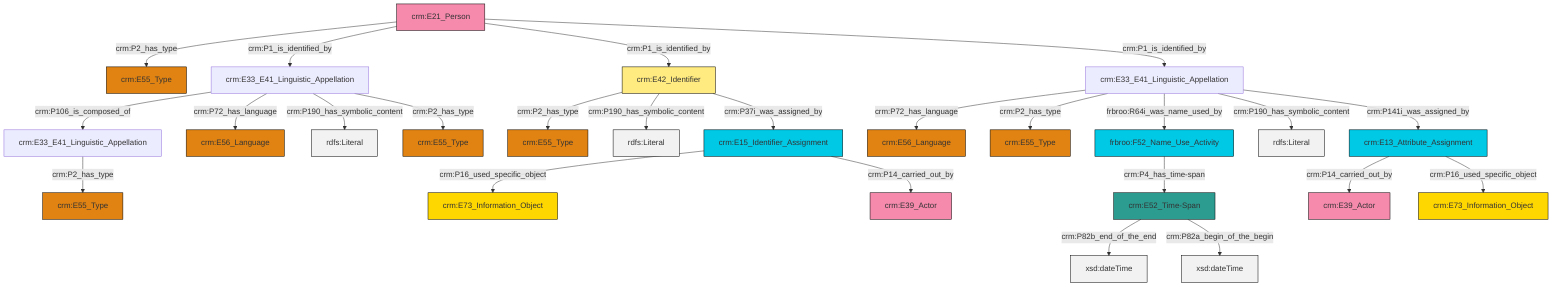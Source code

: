 graph TD
classDef Literal fill:#f2f2f2,stroke:#000000;
classDef CRM_Entity fill:#FFFFFF,stroke:#000000;
classDef Temporal_Entity fill:#00C9E6, stroke:#000000;
classDef Type fill:#E18312, stroke:#000000;
classDef Time-Span fill:#2C9C91, stroke:#000000;
classDef Appellation fill:#FFEB7F, stroke:#000000;
classDef Place fill:#008836, stroke:#000000;
classDef Persistent_Item fill:#B266B2, stroke:#000000;
classDef Conceptual_Object fill:#FFD700, stroke:#000000;
classDef Physical_Thing fill:#D2B48C, stroke:#000000;
classDef Actor fill:#f58aad, stroke:#000000;
classDef PC_Classes fill:#4ce600, stroke:#000000;
classDef Multi fill:#cccccc,stroke:#000000;

0["crm:E15_Identifier_Assignment"]:::Temporal_Entity -->|crm:P16_used_specific_object| 1["crm:E73_Information_Object"]:::Conceptual_Object
2["crm:E21_Person"]:::Actor -->|crm:P2_has_type| 3["crm:E55_Type"]:::Type
4["crm:E52_Time-Span"]:::Time-Span -->|crm:P82b_end_of_the_end| 5[xsd:dateTime]:::Literal
7["crm:E33_E41_Linguistic_Appellation"]:::Default -->|crm:P106_is_composed_of| 8["crm:E33_E41_Linguistic_Appellation"]:::Default
7["crm:E33_E41_Linguistic_Appellation"]:::Default -->|crm:P72_has_language| 12["crm:E56_Language"]:::Type
2["crm:E21_Person"]:::Actor -->|crm:P1_is_identified_by| 7["crm:E33_E41_Linguistic_Appellation"]:::Default
15["crm:E33_E41_Linguistic_Appellation"]:::Default -->|crm:P72_has_language| 9["crm:E56_Language"]:::Type
7["crm:E33_E41_Linguistic_Appellation"]:::Default -->|crm:P190_has_symbolic_content| 19[rdfs:Literal]:::Literal
0["crm:E15_Identifier_Assignment"]:::Temporal_Entity -->|crm:P14_carried_out_by| 20["crm:E39_Actor"]:::Actor
21["crm:E13_Attribute_Assignment"]:::Temporal_Entity -->|crm:P14_carried_out_by| 22["crm:E39_Actor"]:::Actor
15["crm:E33_E41_Linguistic_Appellation"]:::Default -->|crm:P2_has_type| 23["crm:E55_Type"]:::Type
4["crm:E52_Time-Span"]:::Time-Span -->|crm:P82a_begin_of_the_begin| 24[xsd:dateTime]:::Literal
7["crm:E33_E41_Linguistic_Appellation"]:::Default -->|crm:P2_has_type| 25["crm:E55_Type"]:::Type
32["crm:E42_Identifier"]:::Appellation -->|crm:P2_has_type| 33["crm:E55_Type"]:::Type
16["frbroo:F52_Name_Use_Activity"]:::Temporal_Entity -->|crm:P4_has_time-span| 4["crm:E52_Time-Span"]:::Time-Span
2["crm:E21_Person"]:::Actor -->|crm:P1_is_identified_by| 32["crm:E42_Identifier"]:::Appellation
15["crm:E33_E41_Linguistic_Appellation"]:::Default -->|frbroo:R64i_was_name_used_by| 16["frbroo:F52_Name_Use_Activity"]:::Temporal_Entity
15["crm:E33_E41_Linguistic_Appellation"]:::Default -->|crm:P190_has_symbolic_content| 37[rdfs:Literal]:::Literal
8["crm:E33_E41_Linguistic_Appellation"]:::Default -->|crm:P2_has_type| 13["crm:E55_Type"]:::Type
21["crm:E13_Attribute_Assignment"]:::Temporal_Entity -->|crm:P16_used_specific_object| 35["crm:E73_Information_Object"]:::Conceptual_Object
2["crm:E21_Person"]:::Actor -->|crm:P1_is_identified_by| 15["crm:E33_E41_Linguistic_Appellation"]:::Default
32["crm:E42_Identifier"]:::Appellation -->|crm:P190_has_symbolic_content| 39[rdfs:Literal]:::Literal
15["crm:E33_E41_Linguistic_Appellation"]:::Default -->|crm:P141i_was_assigned_by| 21["crm:E13_Attribute_Assignment"]:::Temporal_Entity
32["crm:E42_Identifier"]:::Appellation -->|crm:P37i_was_assigned_by| 0["crm:E15_Identifier_Assignment"]:::Temporal_Entity